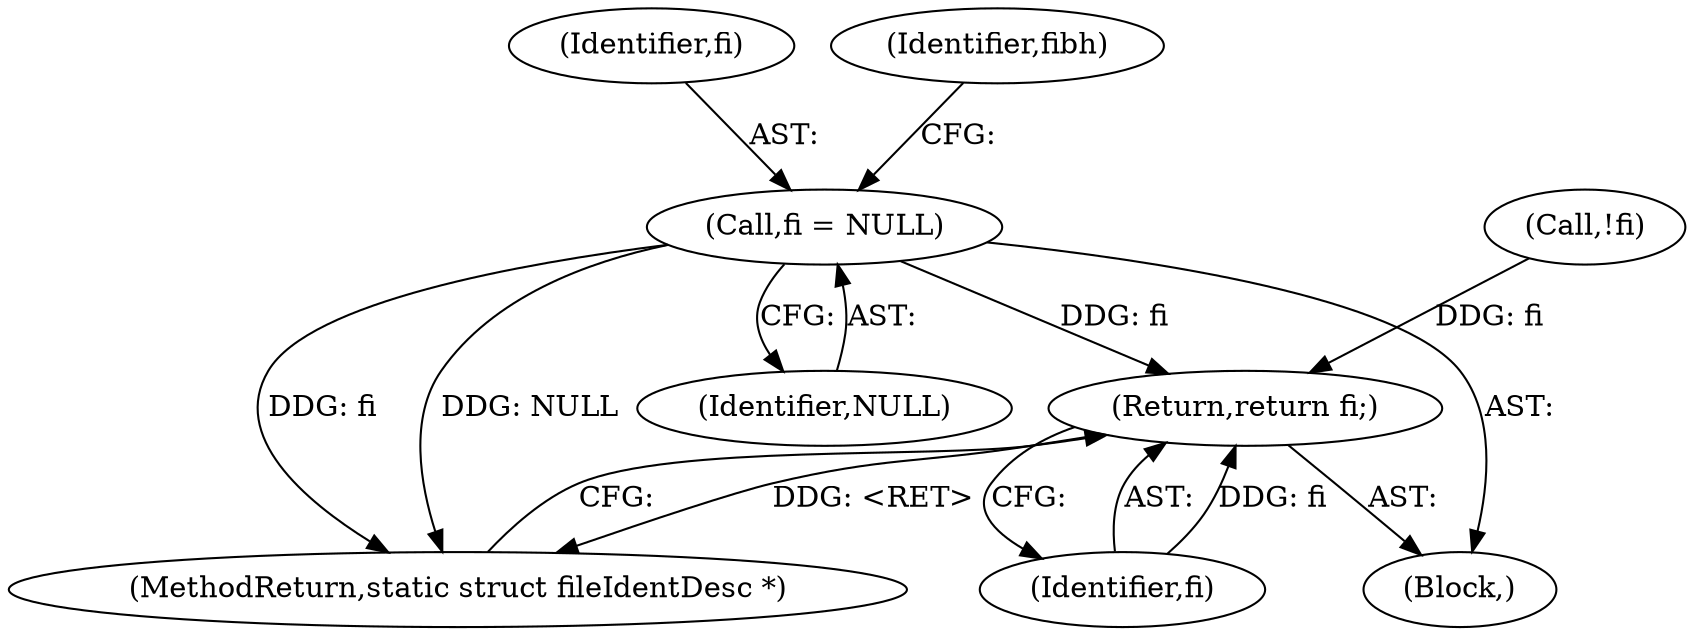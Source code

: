 digraph "0_linux_0e5cc9a40ada6046e6bc3bdfcd0c0d7e4b706b14_0@pointer" {
"1000482" [label="(Call,fi = NULL)"];
"1000508" [label="(Return,return fi;)"];
"1000509" [label="(Identifier,fi)"];
"1000483" [label="(Identifier,fi)"];
"1000323" [label="(Call,!fi)"];
"1000508" [label="(Return,return fi;)"];
"1000484" [label="(Identifier,NULL)"];
"1000106" [label="(Block,)"];
"1000482" [label="(Call,fi = NULL)"];
"1000510" [label="(MethodReturn,static struct fileIdentDesc *)"];
"1000488" [label="(Identifier,fibh)"];
"1000482" -> "1000106"  [label="AST: "];
"1000482" -> "1000484"  [label="CFG: "];
"1000483" -> "1000482"  [label="AST: "];
"1000484" -> "1000482"  [label="AST: "];
"1000488" -> "1000482"  [label="CFG: "];
"1000482" -> "1000510"  [label="DDG: fi"];
"1000482" -> "1000510"  [label="DDG: NULL"];
"1000482" -> "1000508"  [label="DDG: fi"];
"1000508" -> "1000106"  [label="AST: "];
"1000508" -> "1000509"  [label="CFG: "];
"1000509" -> "1000508"  [label="AST: "];
"1000510" -> "1000508"  [label="CFG: "];
"1000508" -> "1000510"  [label="DDG: <RET>"];
"1000509" -> "1000508"  [label="DDG: fi"];
"1000323" -> "1000508"  [label="DDG: fi"];
}
